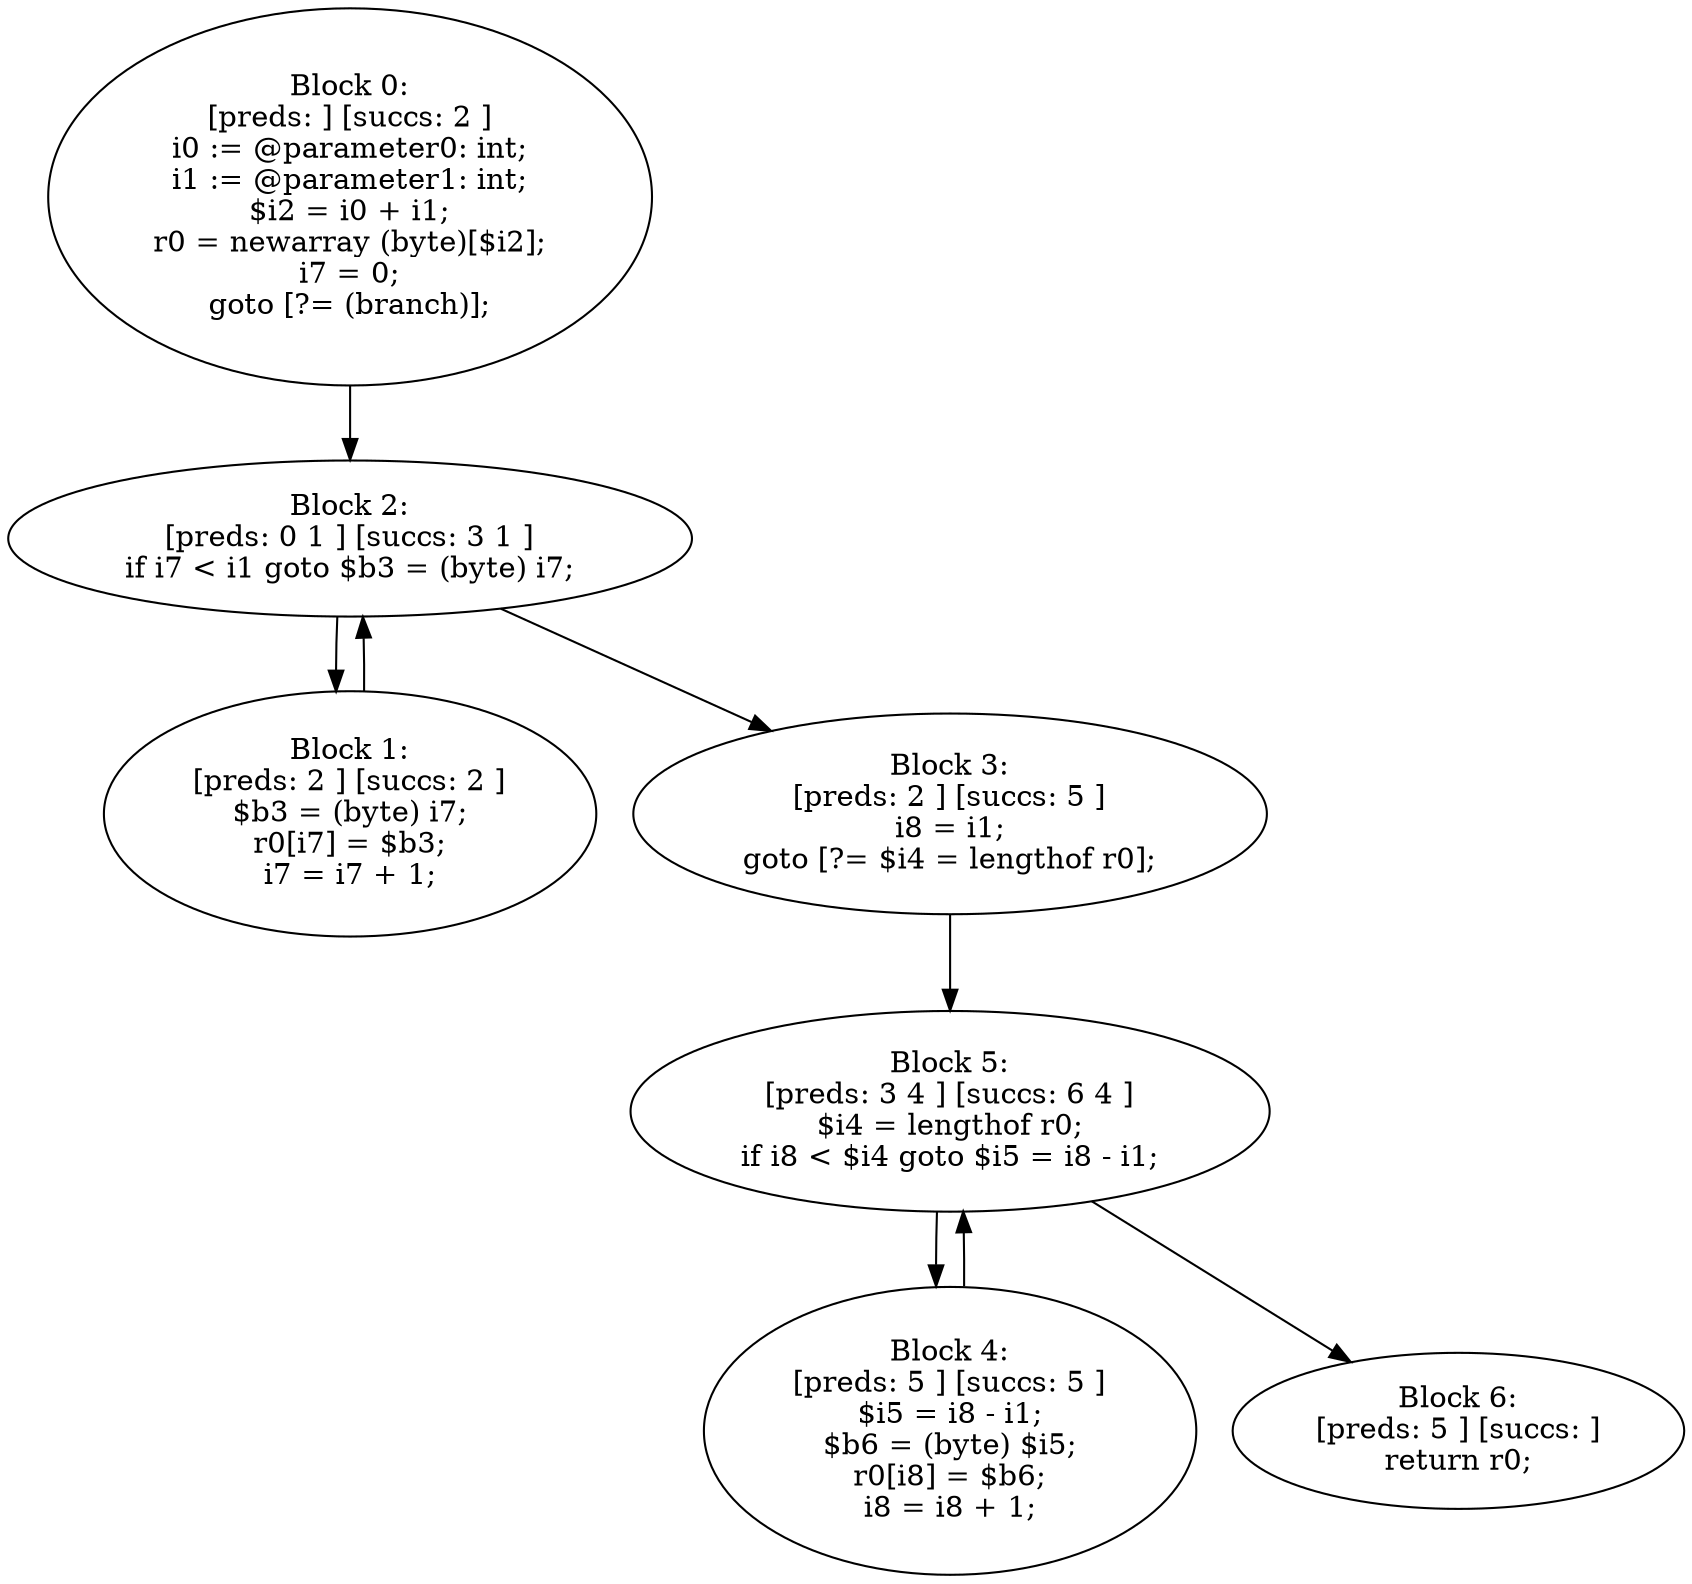 digraph "unitGraph" {
    "Block 0:
[preds: ] [succs: 2 ]
i0 := @parameter0: int;
i1 := @parameter1: int;
$i2 = i0 + i1;
r0 = newarray (byte)[$i2];
i7 = 0;
goto [?= (branch)];
"
    "Block 1:
[preds: 2 ] [succs: 2 ]
$b3 = (byte) i7;
r0[i7] = $b3;
i7 = i7 + 1;
"
    "Block 2:
[preds: 0 1 ] [succs: 3 1 ]
if i7 < i1 goto $b3 = (byte) i7;
"
    "Block 3:
[preds: 2 ] [succs: 5 ]
i8 = i1;
goto [?= $i4 = lengthof r0];
"
    "Block 4:
[preds: 5 ] [succs: 5 ]
$i5 = i8 - i1;
$b6 = (byte) $i5;
r0[i8] = $b6;
i8 = i8 + 1;
"
    "Block 5:
[preds: 3 4 ] [succs: 6 4 ]
$i4 = lengthof r0;
if i8 < $i4 goto $i5 = i8 - i1;
"
    "Block 6:
[preds: 5 ] [succs: ]
return r0;
"
    "Block 0:
[preds: ] [succs: 2 ]
i0 := @parameter0: int;
i1 := @parameter1: int;
$i2 = i0 + i1;
r0 = newarray (byte)[$i2];
i7 = 0;
goto [?= (branch)];
"->"Block 2:
[preds: 0 1 ] [succs: 3 1 ]
if i7 < i1 goto $b3 = (byte) i7;
";
    "Block 1:
[preds: 2 ] [succs: 2 ]
$b3 = (byte) i7;
r0[i7] = $b3;
i7 = i7 + 1;
"->"Block 2:
[preds: 0 1 ] [succs: 3 1 ]
if i7 < i1 goto $b3 = (byte) i7;
";
    "Block 2:
[preds: 0 1 ] [succs: 3 1 ]
if i7 < i1 goto $b3 = (byte) i7;
"->"Block 3:
[preds: 2 ] [succs: 5 ]
i8 = i1;
goto [?= $i4 = lengthof r0];
";
    "Block 2:
[preds: 0 1 ] [succs: 3 1 ]
if i7 < i1 goto $b3 = (byte) i7;
"->"Block 1:
[preds: 2 ] [succs: 2 ]
$b3 = (byte) i7;
r0[i7] = $b3;
i7 = i7 + 1;
";
    "Block 3:
[preds: 2 ] [succs: 5 ]
i8 = i1;
goto [?= $i4 = lengthof r0];
"->"Block 5:
[preds: 3 4 ] [succs: 6 4 ]
$i4 = lengthof r0;
if i8 < $i4 goto $i5 = i8 - i1;
";
    "Block 4:
[preds: 5 ] [succs: 5 ]
$i5 = i8 - i1;
$b6 = (byte) $i5;
r0[i8] = $b6;
i8 = i8 + 1;
"->"Block 5:
[preds: 3 4 ] [succs: 6 4 ]
$i4 = lengthof r0;
if i8 < $i4 goto $i5 = i8 - i1;
";
    "Block 5:
[preds: 3 4 ] [succs: 6 4 ]
$i4 = lengthof r0;
if i8 < $i4 goto $i5 = i8 - i1;
"->"Block 6:
[preds: 5 ] [succs: ]
return r0;
";
    "Block 5:
[preds: 3 4 ] [succs: 6 4 ]
$i4 = lengthof r0;
if i8 < $i4 goto $i5 = i8 - i1;
"->"Block 4:
[preds: 5 ] [succs: 5 ]
$i5 = i8 - i1;
$b6 = (byte) $i5;
r0[i8] = $b6;
i8 = i8 + 1;
";
}
